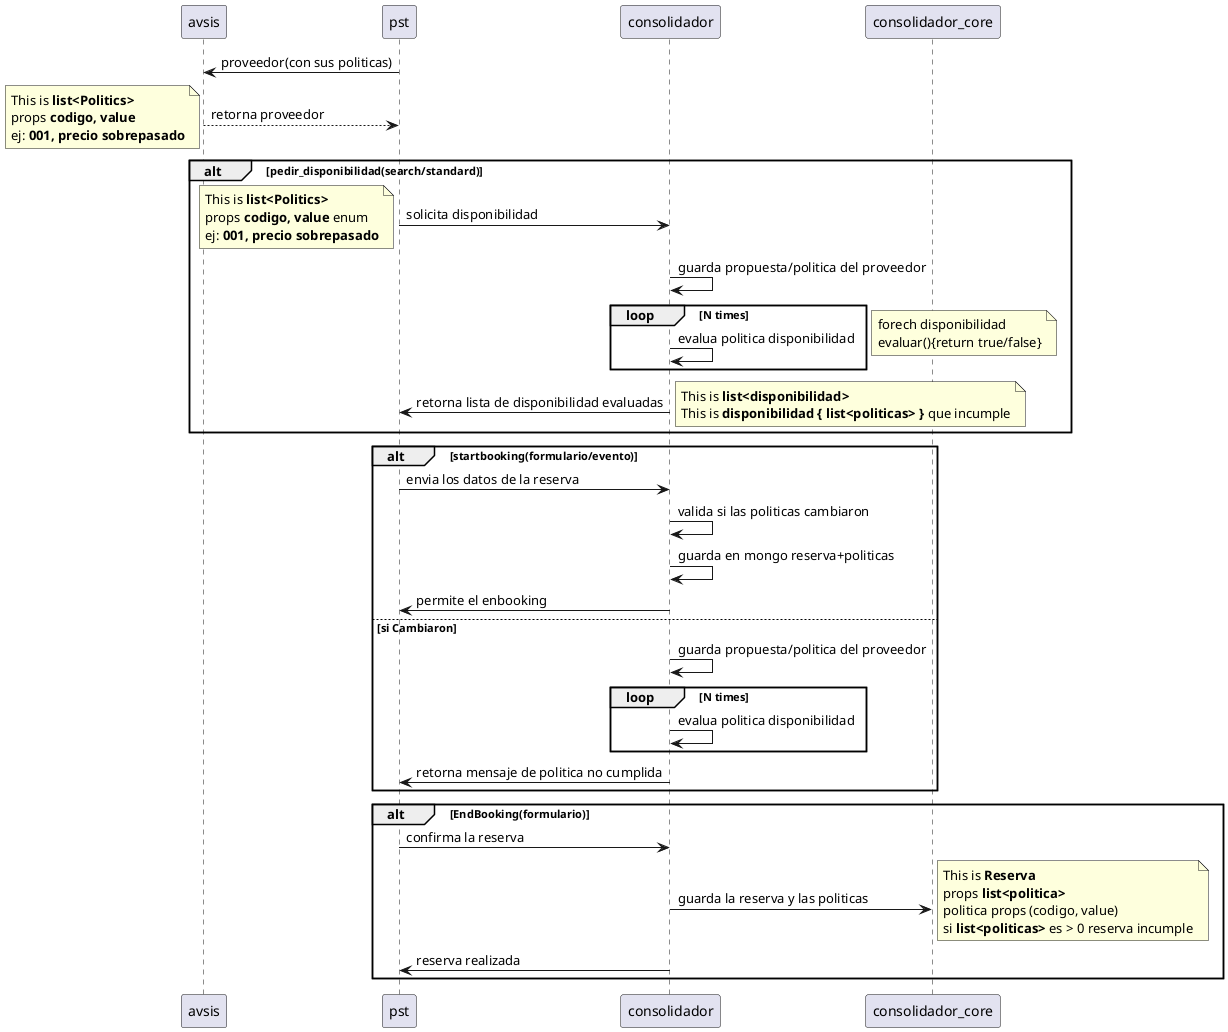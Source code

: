 
@startuml evaluacion_politicas
participant avsis
participant pst
participant consolidador
participant consolidador_core
pst -> avsis: proveedor(con sus politicas)
avsis --> pst: retorna proveedor
note left
    This is **list<Politics>**
    props **codigo, value**
    ej: **001, precio sobrepasado**
end note
alt pedir_disponibilidad(search/standard)
    pst -> consolidador: solicita disponibilidad    
    note left
        This is **list<Politics>**
        props **codigo, value** enum
        ej: **001, precio sobrepasado**
    end note
    consolidador -> consolidador: guarda propuesta/politica del proveedor
    loop N times
        consolidador -> consolidador: evalua politica disponibilidad
    end
    note right
        forech disponibilidad
        evaluar(){return true/false}
    end note    
    consolidador ->pst: retorna lista de disponibilidad evaluadas
    note right
        This is **list<disponibilidad>**
        This is **disponibilidad { list<politicas> }** que incumple
    end note
end
alt startbooking(formulario/evento)
    pst->consolidador: envia los datos de la reserva
    consolidador->consolidador: valida si las politicas cambiaron
    consolidador->consolidador: guarda en mongo reserva+politicas
    consolidador->pst: permite el enbooking
else si Cambiaron
    consolidador -> consolidador: guarda propuesta/politica del proveedor
    loop N times
        consolidador -> consolidador: evalua politica disponibilidad
    end
    consolidador ->pst: retorna mensaje de politica no cumplida
end
alt EndBooking(formulario)
    pst->consolidador: confirma la reserva
    consolidador->consolidador_core: guarda la reserva y las politicas
    note right
        This is **Reserva**
        props **list<politica>**
        politica props (codigo, value)
        si **list<politicas>** es > 0 reserva incumple
    end note
    consolidador->pst: reserva realizada
end
@enduml